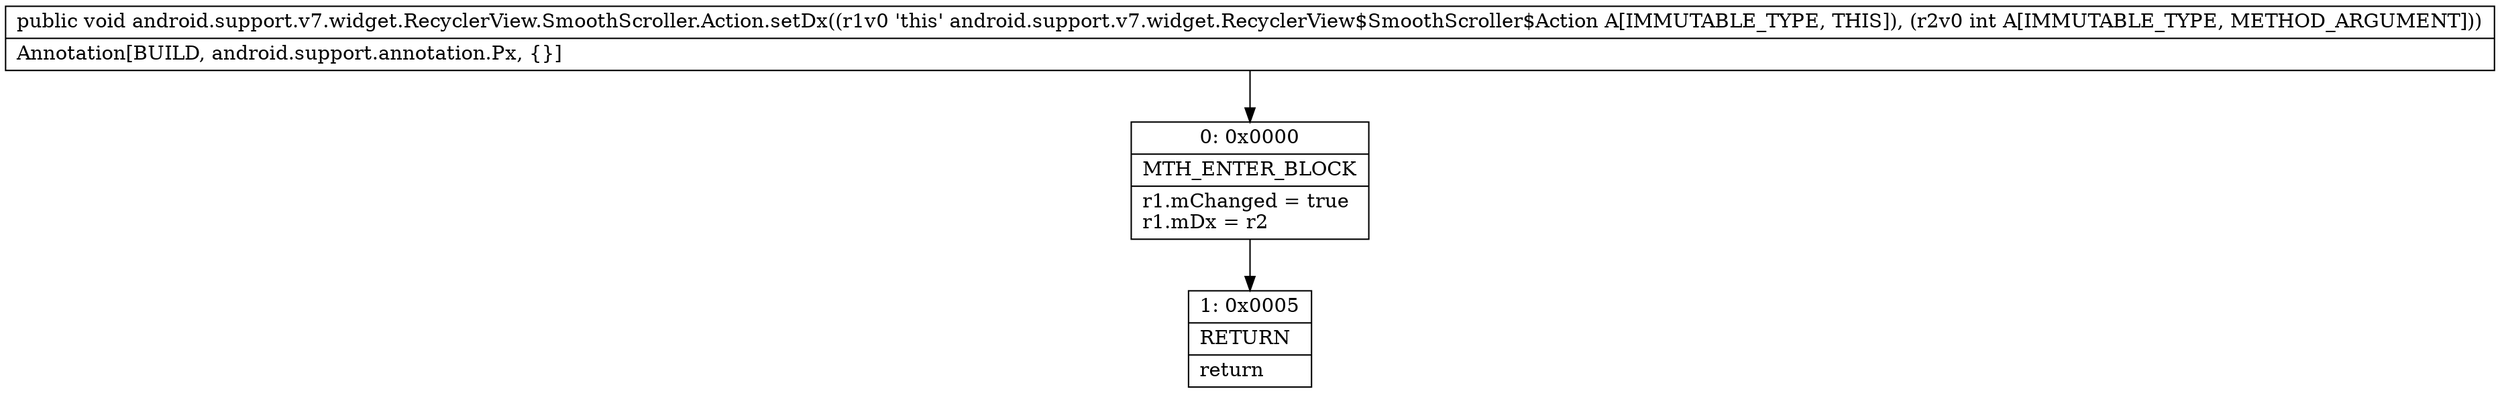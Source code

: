 digraph "CFG forandroid.support.v7.widget.RecyclerView.SmoothScroller.Action.setDx(I)V" {
Node_0 [shape=record,label="{0\:\ 0x0000|MTH_ENTER_BLOCK\l|r1.mChanged = true\lr1.mDx = r2\l}"];
Node_1 [shape=record,label="{1\:\ 0x0005|RETURN\l|return\l}"];
MethodNode[shape=record,label="{public void android.support.v7.widget.RecyclerView.SmoothScroller.Action.setDx((r1v0 'this' android.support.v7.widget.RecyclerView$SmoothScroller$Action A[IMMUTABLE_TYPE, THIS]), (r2v0 int A[IMMUTABLE_TYPE, METHOD_ARGUMENT]))  | Annotation[BUILD, android.support.annotation.Px, \{\}]\l}"];
MethodNode -> Node_0;
Node_0 -> Node_1;
}

